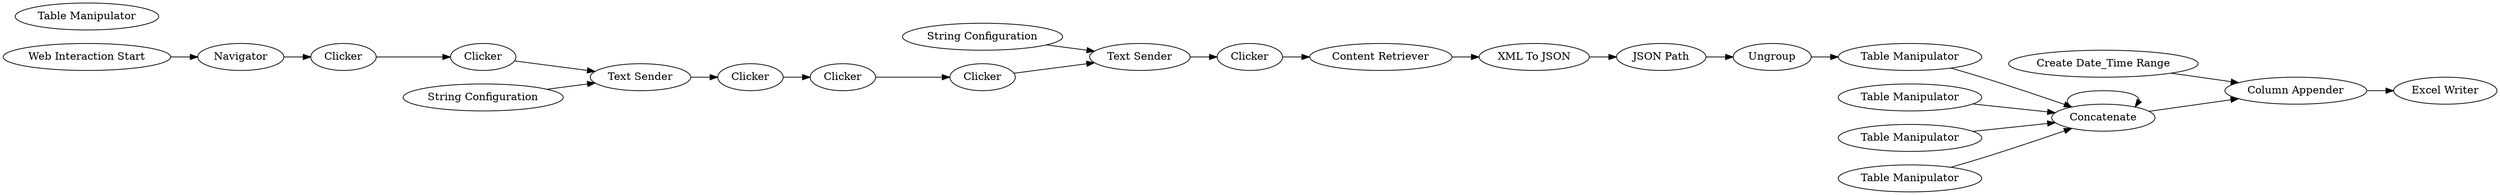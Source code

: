 digraph {
	31 [label="Create Date_Time Range"]
	32 [label="Column Appender"]
	47 [label=Clicker]
	48 [label="String Configuration"]
	49 [label="Text Sender"]
	50 [label=Navigator]
	51 [label="Web Interaction Start"]
	52 [label=Clicker]
	784 [label=Clicker]
	785 [label=Clicker]
	786 [label="Text Sender"]
	787 [label="String Configuration"]
	795 [label="Content Retriever"]
	796 [label="JSON Path"]
	797 [label="XML To JSON"]
	804 [label=Clicker]
	806 [label="Table Manipulator"]
	808 [label=Concatenate]
	812 [label="Table Manipulator"]
	813 [label="Table Manipulator"]
	814 [label="Table Manipulator"]
	815 [label="Table Manipulator"]
	818 [label=Clicker]
	819 [label=Ungroup]
	820 [label="Excel Writer"]
	806 -> 808
	812 -> 808
	813 -> 808
	808 -> 808
	815 -> 808
	31 -> 32
	32 -> 820
	47 -> 52
	48 -> 49
	49 -> 818
	50 -> 47
	51 -> 50
	52 -> 786
	784 -> 49
	785 -> 804
	786 -> 785
	787 -> 786
	795 -> 797
	796 -> 819
	797 -> 796
	804 -> 784
	808 -> 32
	818 -> 795
	819 -> 806
	rankdir=LR
}

